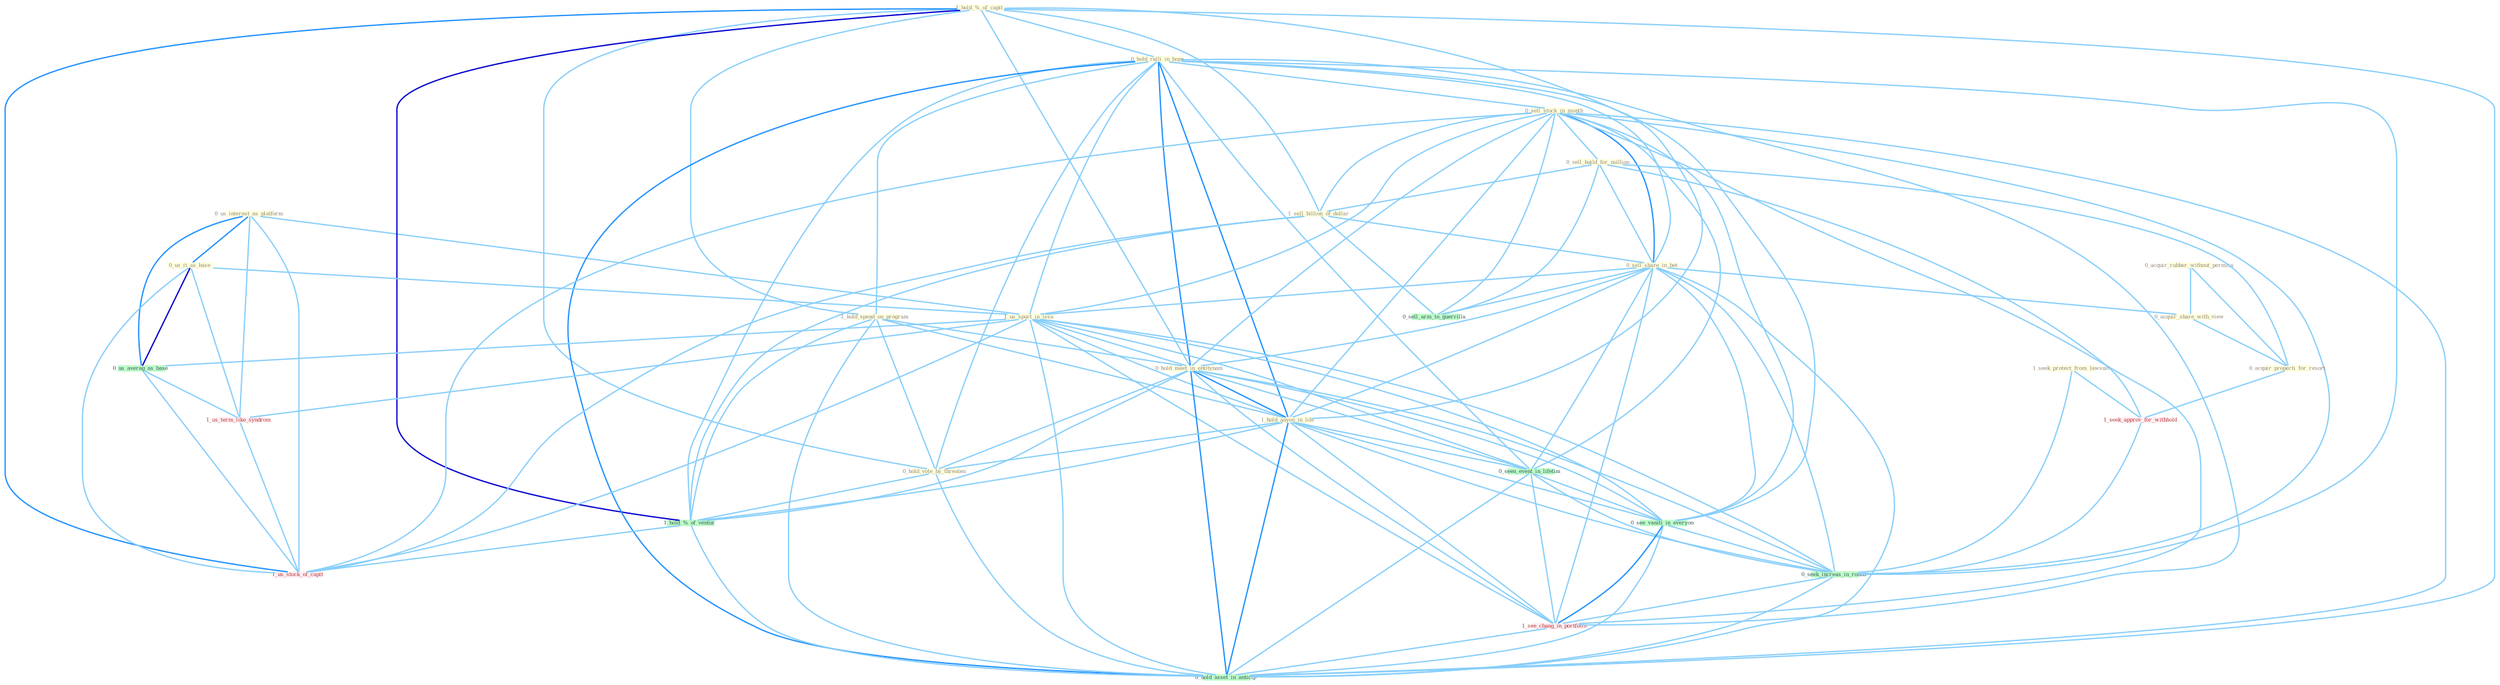 Graph G{ 
    node
    [shape=polygon,style=filled,width=.5,height=.06,color="#BDFCC9",fixedsize=true,fontsize=4,
    fontcolor="#2f4f4f"];
    {node
    [color="#ffffe0", fontcolor="#8b7d6b"] "0_us_interest_as_platform " "1_hold_%_of_capit " "0_hold_ralli_in_hope " "1_hold_spend_on_program " "0_sell_stock_in_month " "0_acquir_rubber_without_permiss " "0_sell_build_for_million " "1_sell_billion_of_dollar " "1_seek_protect_from_lawsuit " "0_sell_share_in_bet " "0_acquir_share_with_view " "0_us_it_as_base " "1_us_spurt_in_issu " "0_hold_meet_in_entitynam " "0_acquir_properti_for_resort " "1_hold_anyon_in_life " "0_hold_vote_by_threaten "}
{node [color="#fff0f5", fontcolor="#b22222"] "1_us_term_like_syndrom " "1_seek_approv_for_withhold " "1_us_stock_of_capit " "1_see_chang_in_portfolio "}
edge [color="#B0E2FF"];

	"0_us_interest_as_platform " -- "0_us_it_as_base " [w="2", color="#1e90ff" , len=0.8];
	"0_us_interest_as_platform " -- "1_us_spurt_in_issu " [w="1", color="#87cefa" ];
	"0_us_interest_as_platform " -- "0_us_averag_as_base " [w="2", color="#1e90ff" , len=0.8];
	"0_us_interest_as_platform " -- "1_us_term_like_syndrom " [w="1", color="#87cefa" ];
	"0_us_interest_as_platform " -- "1_us_stock_of_capit " [w="1", color="#87cefa" ];
	"1_hold_%_of_capit " -- "0_hold_ralli_in_hope " [w="1", color="#87cefa" ];
	"1_hold_%_of_capit " -- "1_hold_spend_on_program " [w="1", color="#87cefa" ];
	"1_hold_%_of_capit " -- "1_sell_billion_of_dollar " [w="1", color="#87cefa" ];
	"1_hold_%_of_capit " -- "0_hold_meet_in_entitynam " [w="1", color="#87cefa" ];
	"1_hold_%_of_capit " -- "1_hold_anyon_in_life " [w="1", color="#87cefa" ];
	"1_hold_%_of_capit " -- "0_hold_vote_by_threaten " [w="1", color="#87cefa" ];
	"1_hold_%_of_capit " -- "1_hold_%_of_ventur " [w="3", color="#0000cd" , len=0.6];
	"1_hold_%_of_capit " -- "1_us_stock_of_capit " [w="2", color="#1e90ff" , len=0.8];
	"1_hold_%_of_capit " -- "0_hold_asset_in_anticip " [w="1", color="#87cefa" ];
	"0_hold_ralli_in_hope " -- "1_hold_spend_on_program " [w="1", color="#87cefa" ];
	"0_hold_ralli_in_hope " -- "0_sell_stock_in_month " [w="1", color="#87cefa" ];
	"0_hold_ralli_in_hope " -- "0_sell_share_in_bet " [w="1", color="#87cefa" ];
	"0_hold_ralli_in_hope " -- "1_us_spurt_in_issu " [w="1", color="#87cefa" ];
	"0_hold_ralli_in_hope " -- "0_hold_meet_in_entitynam " [w="2", color="#1e90ff" , len=0.8];
	"0_hold_ralli_in_hope " -- "1_hold_anyon_in_life " [w="2", color="#1e90ff" , len=0.8];
	"0_hold_ralli_in_hope " -- "0_hold_vote_by_threaten " [w="1", color="#87cefa" ];
	"0_hold_ralli_in_hope " -- "0_seen_event_in_lifetim " [w="1", color="#87cefa" ];
	"0_hold_ralli_in_hope " -- "1_hold_%_of_ventur " [w="1", color="#87cefa" ];
	"0_hold_ralli_in_hope " -- "0_see_vaniti_in_everyon " [w="1", color="#87cefa" ];
	"0_hold_ralli_in_hope " -- "0_seek_increas_in_round " [w="1", color="#87cefa" ];
	"0_hold_ralli_in_hope " -- "1_see_chang_in_portfolio " [w="1", color="#87cefa" ];
	"0_hold_ralli_in_hope " -- "0_hold_asset_in_anticip " [w="2", color="#1e90ff" , len=0.8];
	"1_hold_spend_on_program " -- "0_hold_meet_in_entitynam " [w="1", color="#87cefa" ];
	"1_hold_spend_on_program " -- "1_hold_anyon_in_life " [w="1", color="#87cefa" ];
	"1_hold_spend_on_program " -- "0_hold_vote_by_threaten " [w="1", color="#87cefa" ];
	"1_hold_spend_on_program " -- "1_hold_%_of_ventur " [w="1", color="#87cefa" ];
	"1_hold_spend_on_program " -- "0_hold_asset_in_anticip " [w="1", color="#87cefa" ];
	"0_sell_stock_in_month " -- "0_sell_build_for_million " [w="1", color="#87cefa" ];
	"0_sell_stock_in_month " -- "1_sell_billion_of_dollar " [w="1", color="#87cefa" ];
	"0_sell_stock_in_month " -- "0_sell_share_in_bet " [w="2", color="#1e90ff" , len=0.8];
	"0_sell_stock_in_month " -- "1_us_spurt_in_issu " [w="1", color="#87cefa" ];
	"0_sell_stock_in_month " -- "0_hold_meet_in_entitynam " [w="1", color="#87cefa" ];
	"0_sell_stock_in_month " -- "1_hold_anyon_in_life " [w="1", color="#87cefa" ];
	"0_sell_stock_in_month " -- "0_seen_event_in_lifetim " [w="1", color="#87cefa" ];
	"0_sell_stock_in_month " -- "0_see_vaniti_in_everyon " [w="1", color="#87cefa" ];
	"0_sell_stock_in_month " -- "0_sell_arm_to_guerrilla " [w="1", color="#87cefa" ];
	"0_sell_stock_in_month " -- "0_seek_increas_in_round " [w="1", color="#87cefa" ];
	"0_sell_stock_in_month " -- "1_us_stock_of_capit " [w="1", color="#87cefa" ];
	"0_sell_stock_in_month " -- "1_see_chang_in_portfolio " [w="1", color="#87cefa" ];
	"0_sell_stock_in_month " -- "0_hold_asset_in_anticip " [w="1", color="#87cefa" ];
	"0_acquir_rubber_without_permiss " -- "0_acquir_share_with_view " [w="1", color="#87cefa" ];
	"0_acquir_rubber_without_permiss " -- "0_acquir_properti_for_resort " [w="1", color="#87cefa" ];
	"0_sell_build_for_million " -- "1_sell_billion_of_dollar " [w="1", color="#87cefa" ];
	"0_sell_build_for_million " -- "0_sell_share_in_bet " [w="1", color="#87cefa" ];
	"0_sell_build_for_million " -- "0_acquir_properti_for_resort " [w="1", color="#87cefa" ];
	"0_sell_build_for_million " -- "1_seek_approv_for_withhold " [w="1", color="#87cefa" ];
	"0_sell_build_for_million " -- "0_sell_arm_to_guerrilla " [w="1", color="#87cefa" ];
	"1_sell_billion_of_dollar " -- "0_sell_share_in_bet " [w="1", color="#87cefa" ];
	"1_sell_billion_of_dollar " -- "1_hold_%_of_ventur " [w="1", color="#87cefa" ];
	"1_sell_billion_of_dollar " -- "0_sell_arm_to_guerrilla " [w="1", color="#87cefa" ];
	"1_sell_billion_of_dollar " -- "1_us_stock_of_capit " [w="1", color="#87cefa" ];
	"1_seek_protect_from_lawsuit " -- "1_seek_approv_for_withhold " [w="1", color="#87cefa" ];
	"1_seek_protect_from_lawsuit " -- "0_seek_increas_in_round " [w="1", color="#87cefa" ];
	"0_sell_share_in_bet " -- "0_acquir_share_with_view " [w="1", color="#87cefa" ];
	"0_sell_share_in_bet " -- "1_us_spurt_in_issu " [w="1", color="#87cefa" ];
	"0_sell_share_in_bet " -- "0_hold_meet_in_entitynam " [w="1", color="#87cefa" ];
	"0_sell_share_in_bet " -- "1_hold_anyon_in_life " [w="1", color="#87cefa" ];
	"0_sell_share_in_bet " -- "0_seen_event_in_lifetim " [w="1", color="#87cefa" ];
	"0_sell_share_in_bet " -- "0_see_vaniti_in_everyon " [w="1", color="#87cefa" ];
	"0_sell_share_in_bet " -- "0_sell_arm_to_guerrilla " [w="1", color="#87cefa" ];
	"0_sell_share_in_bet " -- "0_seek_increas_in_round " [w="1", color="#87cefa" ];
	"0_sell_share_in_bet " -- "1_see_chang_in_portfolio " [w="1", color="#87cefa" ];
	"0_sell_share_in_bet " -- "0_hold_asset_in_anticip " [w="1", color="#87cefa" ];
	"0_acquir_share_with_view " -- "0_acquir_properti_for_resort " [w="1", color="#87cefa" ];
	"0_us_it_as_base " -- "1_us_spurt_in_issu " [w="1", color="#87cefa" ];
	"0_us_it_as_base " -- "0_us_averag_as_base " [w="3", color="#0000cd" , len=0.6];
	"0_us_it_as_base " -- "1_us_term_like_syndrom " [w="1", color="#87cefa" ];
	"0_us_it_as_base " -- "1_us_stock_of_capit " [w="1", color="#87cefa" ];
	"1_us_spurt_in_issu " -- "0_hold_meet_in_entitynam " [w="1", color="#87cefa" ];
	"1_us_spurt_in_issu " -- "1_hold_anyon_in_life " [w="1", color="#87cefa" ];
	"1_us_spurt_in_issu " -- "0_seen_event_in_lifetim " [w="1", color="#87cefa" ];
	"1_us_spurt_in_issu " -- "0_us_averag_as_base " [w="1", color="#87cefa" ];
	"1_us_spurt_in_issu " -- "1_us_term_like_syndrom " [w="1", color="#87cefa" ];
	"1_us_spurt_in_issu " -- "0_see_vaniti_in_everyon " [w="1", color="#87cefa" ];
	"1_us_spurt_in_issu " -- "0_seek_increas_in_round " [w="1", color="#87cefa" ];
	"1_us_spurt_in_issu " -- "1_us_stock_of_capit " [w="1", color="#87cefa" ];
	"1_us_spurt_in_issu " -- "1_see_chang_in_portfolio " [w="1", color="#87cefa" ];
	"1_us_spurt_in_issu " -- "0_hold_asset_in_anticip " [w="1", color="#87cefa" ];
	"0_hold_meet_in_entitynam " -- "1_hold_anyon_in_life " [w="2", color="#1e90ff" , len=0.8];
	"0_hold_meet_in_entitynam " -- "0_hold_vote_by_threaten " [w="1", color="#87cefa" ];
	"0_hold_meet_in_entitynam " -- "0_seen_event_in_lifetim " [w="1", color="#87cefa" ];
	"0_hold_meet_in_entitynam " -- "1_hold_%_of_ventur " [w="1", color="#87cefa" ];
	"0_hold_meet_in_entitynam " -- "0_see_vaniti_in_everyon " [w="1", color="#87cefa" ];
	"0_hold_meet_in_entitynam " -- "0_seek_increas_in_round " [w="1", color="#87cefa" ];
	"0_hold_meet_in_entitynam " -- "1_see_chang_in_portfolio " [w="1", color="#87cefa" ];
	"0_hold_meet_in_entitynam " -- "0_hold_asset_in_anticip " [w="2", color="#1e90ff" , len=0.8];
	"0_acquir_properti_for_resort " -- "1_seek_approv_for_withhold " [w="1", color="#87cefa" ];
	"1_hold_anyon_in_life " -- "0_hold_vote_by_threaten " [w="1", color="#87cefa" ];
	"1_hold_anyon_in_life " -- "0_seen_event_in_lifetim " [w="1", color="#87cefa" ];
	"1_hold_anyon_in_life " -- "1_hold_%_of_ventur " [w="1", color="#87cefa" ];
	"1_hold_anyon_in_life " -- "0_see_vaniti_in_everyon " [w="1", color="#87cefa" ];
	"1_hold_anyon_in_life " -- "0_seek_increas_in_round " [w="1", color="#87cefa" ];
	"1_hold_anyon_in_life " -- "1_see_chang_in_portfolio " [w="1", color="#87cefa" ];
	"1_hold_anyon_in_life " -- "0_hold_asset_in_anticip " [w="2", color="#1e90ff" , len=0.8];
	"0_hold_vote_by_threaten " -- "1_hold_%_of_ventur " [w="1", color="#87cefa" ];
	"0_hold_vote_by_threaten " -- "0_hold_asset_in_anticip " [w="1", color="#87cefa" ];
	"0_seen_event_in_lifetim " -- "0_see_vaniti_in_everyon " [w="1", color="#87cefa" ];
	"0_seen_event_in_lifetim " -- "0_seek_increas_in_round " [w="1", color="#87cefa" ];
	"0_seen_event_in_lifetim " -- "1_see_chang_in_portfolio " [w="1", color="#87cefa" ];
	"0_seen_event_in_lifetim " -- "0_hold_asset_in_anticip " [w="1", color="#87cefa" ];
	"0_us_averag_as_base " -- "1_us_term_like_syndrom " [w="1", color="#87cefa" ];
	"0_us_averag_as_base " -- "1_us_stock_of_capit " [w="1", color="#87cefa" ];
	"1_us_term_like_syndrom " -- "1_us_stock_of_capit " [w="1", color="#87cefa" ];
	"1_seek_approv_for_withhold " -- "0_seek_increas_in_round " [w="1", color="#87cefa" ];
	"1_hold_%_of_ventur " -- "1_us_stock_of_capit " [w="1", color="#87cefa" ];
	"1_hold_%_of_ventur " -- "0_hold_asset_in_anticip " [w="1", color="#87cefa" ];
	"0_see_vaniti_in_everyon " -- "0_seek_increas_in_round " [w="1", color="#87cefa" ];
	"0_see_vaniti_in_everyon " -- "1_see_chang_in_portfolio " [w="2", color="#1e90ff" , len=0.8];
	"0_see_vaniti_in_everyon " -- "0_hold_asset_in_anticip " [w="1", color="#87cefa" ];
	"0_seek_increas_in_round " -- "1_see_chang_in_portfolio " [w="1", color="#87cefa" ];
	"0_seek_increas_in_round " -- "0_hold_asset_in_anticip " [w="1", color="#87cefa" ];
	"1_see_chang_in_portfolio " -- "0_hold_asset_in_anticip " [w="1", color="#87cefa" ];
}